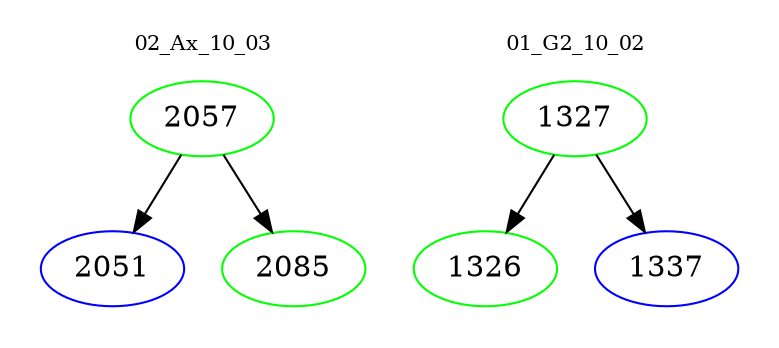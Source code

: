 digraph{
subgraph cluster_0 {
color = white
label = "02_Ax_10_03";
fontsize=10;
T0_2057 [label="2057", color="green"]
T0_2057 -> T0_2051 [color="black"]
T0_2051 [label="2051", color="blue"]
T0_2057 -> T0_2085 [color="black"]
T0_2085 [label="2085", color="green"]
}
subgraph cluster_1 {
color = white
label = "01_G2_10_02";
fontsize=10;
T1_1327 [label="1327", color="green"]
T1_1327 -> T1_1326 [color="black"]
T1_1326 [label="1326", color="green"]
T1_1327 -> T1_1337 [color="black"]
T1_1337 [label="1337", color="blue"]
}
}
